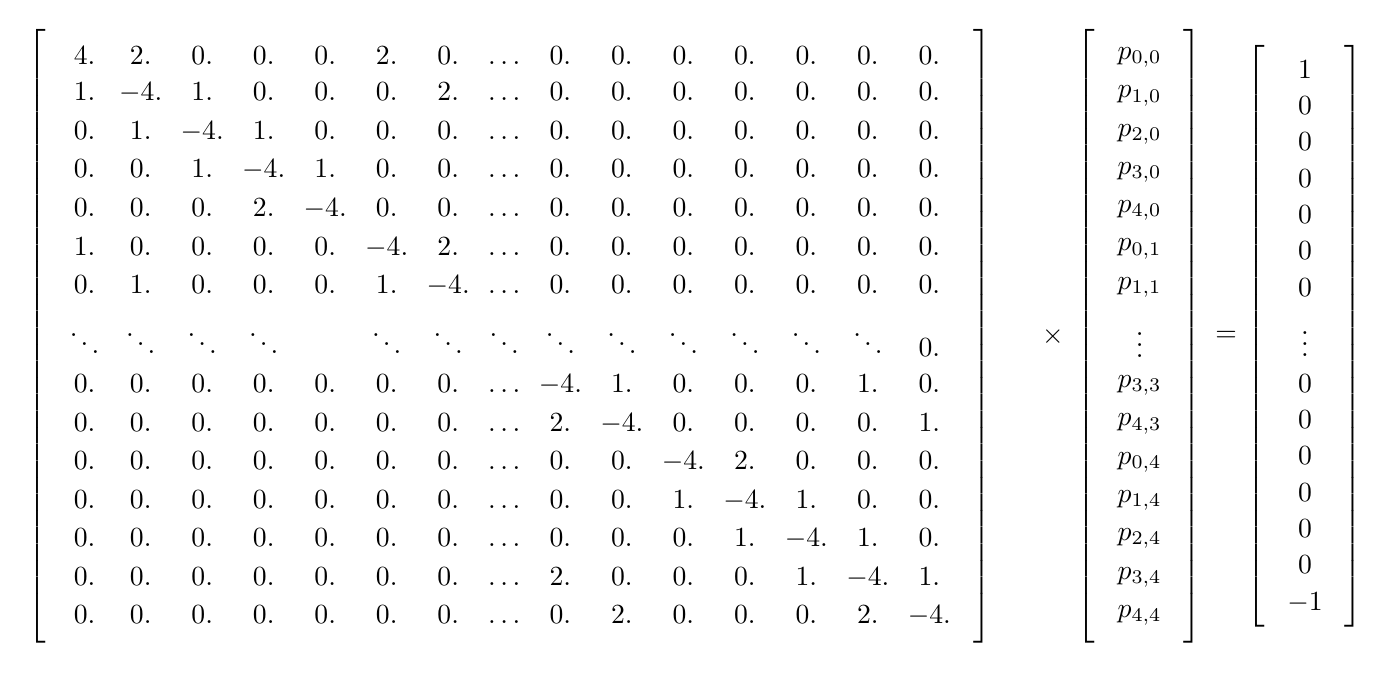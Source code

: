 % -*- root: ../../project.tex -*-

\begin{tikzpicture}[]
    \matrix (A) [matrix of math nodes, left delimiter  = {[},right delimiter = {]}] at (0,0) {
        4. &  2. &  0. &  0. &  0. &  2. &  0. & \hdots &  0.  &  0. &  0. &  0. &  0. &  0. &  0. \\
        1. & -4. &  1. &  0. &  0. &  0. &  2. & \hdots &  0.  &  0. &  0. &  0. &  0. &  0. &  0. \\
        0. &  1. & -4. &  1. &  0. &  0. &  0. & \hdots &  0.  &  0. &  0. &  0. &  0. &  0. &  0. \\
        0. &  0. &  1. & -4. &  1. &  0. &  0. & \hdots &  0.  &  0. &  0. &  0. &  0. &  0. &  0. \\
        0. &  0. &  0. &  2. & -4. &  0. &  0. & \hdots &  0.  &  0. &  0. &  0. &  0. &  0. &  0. \\
        1. &  0. &  0. &  0. &  0. & -4. &  2. & \hdots &  0.  &  0. &  0. &  0. &  0. &  0. &  0. \\
        0. &  1. &  0. &  0. &  0. &  1. & -4. & \hdots &  0.  &  0. &  0. &  0. &  0. &  0. &  0. \\ % --
        \ddots &  \ddots &  \ddots &  \ddots & & \ddots & \ddots &  \ddots &  \ddots &  \ddots &  \ddots &  \ddots &  \ddots &  \ddots &  0. \\
        0. &  0. &  0. &  0. &  0. &  0. &  0. & \hdots &  -4. &  1. &  0. &  0. &  0. &  1. &  0. \\ % --
        0. &  0. &  0. &  0. &  0. &  0. &  0. & \hdots &  2.  & -4. &  0. &  0. &  0. &  0. &  1. \\
        0. &  0. &  0. &  0. &  0. &  0. &  0. & \hdots &  0.  &  0. & -4. &  2. &  0. &  0. &  0. \\
        0. &  0. &  0. &  0. &  0. &  0. &  0. & \hdots &  0.  &  0. &  1. & -4. &  1. &  0. &  0. \\
        0. &  0. &  0. &  0. &  0. &  0. &  0. & \hdots &  0.  &  0. &  0. &  1. & -4. &  1. &  0. \\
        0. &  0. &  0. &  0. &  0. &  0. &  0. & \hdots &  2.  &  0. &  0. &  0. &  1. & -4. &  1. \\
        0. &  0. &  0. &  0. &  0. &  0. &  0. & \hdots &  0.  &  2. &  0. &  0. &  0. &  2. & -4. \\
    };
    \node at (6.9,0) {$\times$};
    \matrix (p) [matrix of math nodes, left delimiter  = {[},right delimiter = {]}] at (8,0) {
      p_{0,0} \\
      p_{1,0} \\
      p_{2,0} \\
      p_{3,0} \\
      p_{4,0} \\
      p_{0,1} \\
      p_{1,1} \\
      \vdots  \\
      p_{3,3} \\
      p_{4,3} \\
      p_{0,4} \\
      p_{1,4} \\
      p_{2,4} \\
      p_{3,4} \\
      p_{4,4} \\
    };

    \node at (9.1,0) {$=$};

    \matrix (d) [matrix of math nodes, left delimiter  = {[},right delimiter = {]}] at (10.1,0) {
      1 \\
      0 \\
      0 \\
      0 \\
      0 \\
      0 \\
      0 \\
      \vdots  \\
      0 \\
      0 \\
      0 \\
      0 \\
      0 \\
      0 \\
      -1 \\
    };
\end{tikzpicture}

